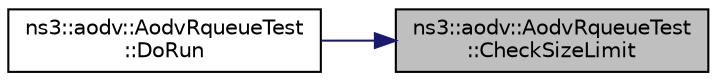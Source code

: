 digraph "ns3::aodv::AodvRqueueTest::CheckSizeLimit"
{
 // LATEX_PDF_SIZE
  edge [fontname="Helvetica",fontsize="10",labelfontname="Helvetica",labelfontsize="10"];
  node [fontname="Helvetica",fontsize="10",shape=record];
  rankdir="RL";
  Node1 [label="ns3::aodv::AodvRqueueTest\l::CheckSizeLimit",height=0.2,width=0.4,color="black", fillcolor="grey75", style="filled", fontcolor="black",tooltip="Check size limit function."];
  Node1 -> Node2 [dir="back",color="midnightblue",fontsize="10",style="solid",fontname="Helvetica"];
  Node2 [label="ns3::aodv::AodvRqueueTest\l::DoRun",height=0.2,width=0.4,color="black", fillcolor="white", style="filled",URL="$structns3_1_1aodv_1_1_aodv_rqueue_test.html#a7ec6b59547d19f9c08f2dcff06eecae3",tooltip="Implementation to actually run this TestCase."];
}
